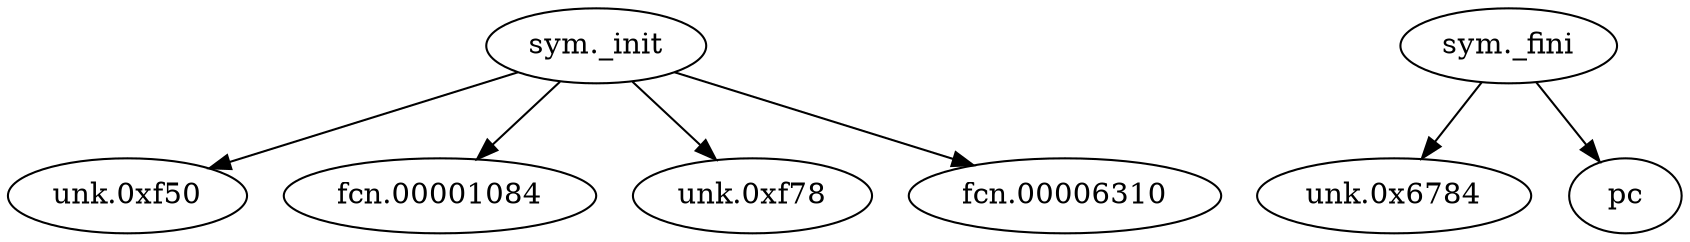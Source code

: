 digraph code {
  "0x00000f2c" [label="sym._init"];
  "0x00000f2c" -> "0x00000f50";
  "0x00000f50" [label="unk.0xf50"];
  "0x00000f2c" -> "0x00001084";
  "0x00001084" [label="fcn.00001084"];
  "0x00000f2c" -> "0x00000f78";
  "0x00000f78" [label="unk.0xf78"];
  "0x00000f2c" -> "0x00006310";
  "0x00006310" [label="fcn.00006310"];
  "0x00006760" [label="sym._fini"];
  "0x00006760" -> "0x00006784";
  "0x00006784" [label="unk.0x6784"];
  "0x00006760" -> "0x00000fb0";
  "0x00000fb0" [label="pc"];
}